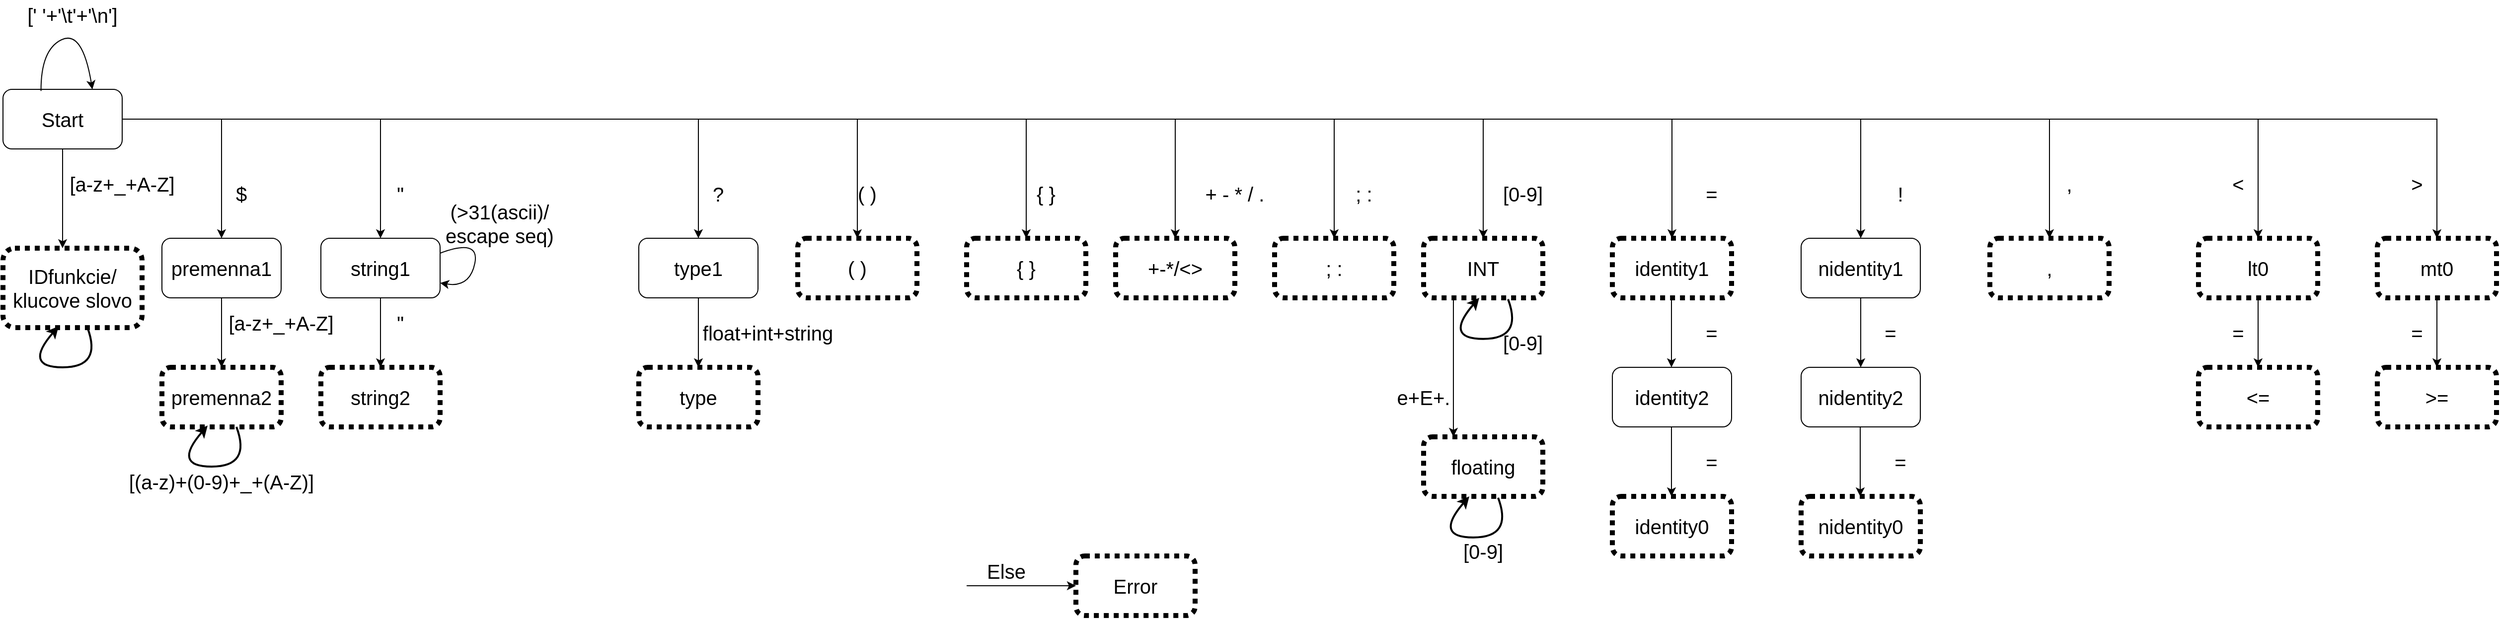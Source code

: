 <mxfile version="20.5.3" type="device"><diagram id="X971HgEmi0tyOYNt7ffj" name="Page-1"><mxGraphModel dx="2031" dy="1114" grid="1" gridSize="10" guides="1" tooltips="1" connect="1" arrows="1" fold="1" page="1" pageScale="1" pageWidth="2700" pageHeight="900" math="0" shadow="0"><root><mxCell id="0"/><mxCell id="1" parent="0"/><mxCell id="o20e-HNHrHSyiWgQdIMh-4" style="edgeStyle=orthogonalEdgeStyle;rounded=0;orthogonalLoop=1;jettySize=auto;html=1;exitX=0.5;exitY=1;exitDx=0;exitDy=0;entryX=0.5;entryY=0;entryDx=0;entryDy=0;fontSize=20;" parent="1" source="UVT_qgRuw39aEJzPOKHG-2" edge="1"><mxGeometry relative="1" as="geometry"><mxPoint x="130" y="380" as="targetPoint"/></mxGeometry></mxCell><mxCell id="o20e-HNHrHSyiWgQdIMh-11" style="edgeStyle=orthogonalEdgeStyle;rounded=0;orthogonalLoop=1;jettySize=auto;html=1;exitX=1;exitY=0.5;exitDx=0;exitDy=0;entryX=0.5;entryY=0;entryDx=0;entryDy=0;fontSize=20;" parent="1" source="UVT_qgRuw39aEJzPOKHG-2" target="o20e-HNHrHSyiWgQdIMh-7" edge="1"><mxGeometry relative="1" as="geometry"/></mxCell><mxCell id="o20e-HNHrHSyiWgQdIMh-22" style="edgeStyle=orthogonalEdgeStyle;rounded=0;orthogonalLoop=1;jettySize=auto;html=1;exitX=1;exitY=0.5;exitDx=0;exitDy=0;entryX=0.5;entryY=0;entryDx=0;entryDy=0;fontSize=20;" parent="1" source="UVT_qgRuw39aEJzPOKHG-2" target="o20e-HNHrHSyiWgQdIMh-16" edge="1"><mxGeometry relative="1" as="geometry"/></mxCell><mxCell id="6ccI-WYBIURdCN76nXHD-2" style="edgeStyle=orthogonalEdgeStyle;rounded=0;orthogonalLoop=1;jettySize=auto;html=1;exitX=1;exitY=0.5;exitDx=0;exitDy=0;entryX=0.5;entryY=0;entryDx=0;entryDy=0;" parent="1" source="UVT_qgRuw39aEJzPOKHG-2" target="6ccI-WYBIURdCN76nXHD-1" edge="1"><mxGeometry relative="1" as="geometry"/></mxCell><mxCell id="6ccI-WYBIURdCN76nXHD-4" style="edgeStyle=orthogonalEdgeStyle;rounded=0;orthogonalLoop=1;jettySize=auto;html=1;exitX=1;exitY=0.5;exitDx=0;exitDy=0;entryX=0.5;entryY=0;entryDx=0;entryDy=0;fontSize=20;" parent="1" source="UVT_qgRuw39aEJzPOKHG-2" target="6ccI-WYBIURdCN76nXHD-3" edge="1"><mxGeometry relative="1" as="geometry"/></mxCell><mxCell id="6ccI-WYBIURdCN76nXHD-6" style="edgeStyle=orthogonalEdgeStyle;rounded=0;orthogonalLoop=1;jettySize=auto;html=1;exitX=1;exitY=0.5;exitDx=0;exitDy=0;entryX=0.5;entryY=0;entryDx=0;entryDy=0;fontSize=20;" parent="1" source="UVT_qgRuw39aEJzPOKHG-2" target="6ccI-WYBIURdCN76nXHD-5" edge="1"><mxGeometry relative="1" as="geometry"/></mxCell><mxCell id="6ccI-WYBIURdCN76nXHD-7" style="edgeStyle=orthogonalEdgeStyle;rounded=0;orthogonalLoop=1;jettySize=auto;html=1;exitX=1;exitY=0.5;exitDx=0;exitDy=0;fontSize=20;entryX=0.5;entryY=0;entryDx=0;entryDy=0;" parent="1" source="UVT_qgRuw39aEJzPOKHG-2" target="6ccI-WYBIURdCN76nXHD-8" edge="1"><mxGeometry relative="1" as="geometry"><mxPoint x="1100" y="370" as="targetPoint"/></mxGeometry></mxCell><mxCell id="6ccI-WYBIURdCN76nXHD-11" style="edgeStyle=orthogonalEdgeStyle;rounded=0;orthogonalLoop=1;jettySize=auto;html=1;exitX=1;exitY=0.5;exitDx=0;exitDy=0;entryX=0.5;entryY=0;entryDx=0;entryDy=0;fontSize=20;" parent="1" source="UVT_qgRuw39aEJzPOKHG-2" target="6ccI-WYBIURdCN76nXHD-9" edge="1"><mxGeometry relative="1" as="geometry"/></mxCell><mxCell id="UVT_qgRuw39aEJzPOKHG-2" value="&lt;font style=&quot;font-size: 20px;&quot;&gt;Start&lt;/font&gt;" style="rounded=1;whiteSpace=wrap;html=1;" parent="1" vertex="1"><mxGeometry x="70" y="220" width="120" height="60" as="geometry"/></mxCell><mxCell id="o20e-HNHrHSyiWgQdIMh-12" style="edgeStyle=orthogonalEdgeStyle;rounded=0;orthogonalLoop=1;jettySize=auto;html=1;exitX=0.5;exitY=1;exitDx=0;exitDy=0;entryX=0.5;entryY=0;entryDx=0;entryDy=0;fontSize=20;" parent="1" source="o20e-HNHrHSyiWgQdIMh-7" edge="1"><mxGeometry relative="1" as="geometry"><mxPoint x="290" y="500.0" as="targetPoint"/></mxGeometry></mxCell><mxCell id="o20e-HNHrHSyiWgQdIMh-7" value="premenna1" style="rounded=1;whiteSpace=wrap;html=1;strokeWidth=1;fontSize=20;" parent="1" vertex="1"><mxGeometry x="230" y="370" width="120" height="60" as="geometry"/></mxCell><mxCell id="o20e-HNHrHSyiWgQdIMh-10" value="&lt;div&gt;premenna2&lt;/div&gt;" style="rounded=1;whiteSpace=wrap;html=1;strokeWidth=5;fontSize=20;dashed=1;dashPattern=1 1;" parent="1" vertex="1"><mxGeometry x="230" y="500" width="120" height="60" as="geometry"/></mxCell><mxCell id="o20e-HNHrHSyiWgQdIMh-15" value="string2" style="rounded=1;whiteSpace=wrap;html=1;dashed=1;dashPattern=1 1;strokeWidth=5;fontSize=20;" parent="1" vertex="1"><mxGeometry x="390" y="500" width="120" height="60" as="geometry"/></mxCell><mxCell id="o20e-HNHrHSyiWgQdIMh-18" style="edgeStyle=orthogonalEdgeStyle;rounded=0;orthogonalLoop=1;jettySize=auto;html=1;exitX=0.5;exitY=1;exitDx=0;exitDy=0;entryX=0.5;entryY=0;entryDx=0;entryDy=0;fontSize=20;" parent="1" source="o20e-HNHrHSyiWgQdIMh-16" edge="1"><mxGeometry relative="1" as="geometry"><mxPoint x="450" y="500" as="targetPoint"/></mxGeometry></mxCell><mxCell id="o20e-HNHrHSyiWgQdIMh-16" value="string1" style="rounded=1;whiteSpace=wrap;html=1;strokeWidth=1;fontSize=20;" parent="1" vertex="1"><mxGeometry x="390" y="370" width="120" height="60" as="geometry"/></mxCell><mxCell id="6ccI-WYBIURdCN76nXHD-1" value="&lt;font style=&quot;font-size: 20px;&quot;&gt;( )&lt;/font&gt;" style="rounded=1;whiteSpace=wrap;html=1;strokeWidth=5;dashed=1;dashPattern=1 1;" parent="1" vertex="1"><mxGeometry x="870" y="370" width="120" height="60" as="geometry"/></mxCell><mxCell id="6ccI-WYBIURdCN76nXHD-3" value="&lt;font style=&quot;font-size: 20px;&quot;&gt;{ }&lt;/font&gt;" style="rounded=1;whiteSpace=wrap;html=1;strokeWidth=5;dashed=1;dashPattern=1 1;" parent="1" vertex="1"><mxGeometry x="1040" y="370" width="120" height="60" as="geometry"/></mxCell><mxCell id="6ccI-WYBIURdCN76nXHD-5" value="+-*/&amp;lt;&amp;gt;" style="rounded=1;whiteSpace=wrap;html=1;dashed=1;dashPattern=1 1;strokeWidth=5;fontSize=20;" parent="1" vertex="1"><mxGeometry x="1190" y="370" width="120" height="60" as="geometry"/></mxCell><mxCell id="6ccI-WYBIURdCN76nXHD-8" value="; :" style="rounded=1;whiteSpace=wrap;html=1;dashed=1;dashPattern=1 1;strokeWidth=5;fontSize=20;" parent="1" vertex="1"><mxGeometry x="1350" y="370" width="120" height="60" as="geometry"/></mxCell><mxCell id="6ccI-WYBIURdCN76nXHD-12" style="edgeStyle=orthogonalEdgeStyle;rounded=0;orthogonalLoop=1;jettySize=auto;html=1;exitX=0.5;exitY=1;exitDx=0;exitDy=0;entryX=0.5;entryY=0;entryDx=0;entryDy=0;fontSize=20;" parent="1" source="6ccI-WYBIURdCN76nXHD-9" target="6ccI-WYBIURdCN76nXHD-10" edge="1"><mxGeometry relative="1" as="geometry"/></mxCell><mxCell id="6ccI-WYBIURdCN76nXHD-9" value="type1" style="rounded=1;whiteSpace=wrap;html=1;strokeWidth=1;fontSize=20;" parent="1" vertex="1"><mxGeometry x="710" y="370" width="120" height="60" as="geometry"/></mxCell><mxCell id="6ccI-WYBIURdCN76nXHD-10" value="type" style="rounded=1;whiteSpace=wrap;html=1;strokeWidth=5;fontSize=20;dashed=1;dashPattern=1 1;" parent="1" vertex="1"><mxGeometry x="710" y="500" width="120" height="60" as="geometry"/></mxCell><mxCell id="6ccI-WYBIURdCN76nXHD-13" value="" style="endArrow=classic;html=1;rounded=0;fontSize=20;entryX=0;entryY=0.5;entryDx=0;entryDy=0;" parent="1" target="6ccI-WYBIURdCN76nXHD-14" edge="1"><mxGeometry width="50" height="50" relative="1" as="geometry"><mxPoint x="1040" y="720" as="sourcePoint"/><mxPoint x="1110" y="720" as="targetPoint"/></mxGeometry></mxCell><mxCell id="6ccI-WYBIURdCN76nXHD-14" value="Error" style="rounded=1;whiteSpace=wrap;html=1;dashed=1;dashPattern=1 1;strokeWidth=5;fontSize=20;" parent="1" vertex="1"><mxGeometry x="1150" y="690" width="120" height="60" as="geometry"/></mxCell><mxCell id="6ccI-WYBIURdCN76nXHD-15" value="Else" style="text;html=1;strokeColor=none;fillColor=none;align=center;verticalAlign=middle;whiteSpace=wrap;rounded=0;dashed=1;dashPattern=1 1;strokeWidth=5;fontSize=20;" parent="1" vertex="1"><mxGeometry x="1050" y="690" width="60" height="30" as="geometry"/></mxCell><mxCell id="y2tMM0bqhUSMANe_YBP5-1" value="" style="endArrow=classic;html=1;rounded=0;" parent="1" edge="1"><mxGeometry width="50" height="50" relative="1" as="geometry"><mxPoint x="1410" y="250" as="sourcePoint"/><mxPoint x="1560" y="370" as="targetPoint"/><Array as="points"><mxPoint x="1560" y="250"/></Array></mxGeometry></mxCell><mxCell id="y2tMM0bqhUSMANe_YBP5-2" value="INT" style="rounded=1;whiteSpace=wrap;html=1;dashed=1;dashPattern=1 1;strokeWidth=5;fontSize=20;" parent="1" vertex="1"><mxGeometry x="1500" y="370" width="120" height="60" as="geometry"/></mxCell><mxCell id="y2tMM0bqhUSMANe_YBP5-7" value="identity0" style="rounded=1;whiteSpace=wrap;html=1;dashed=1;dashPattern=1 1;strokeWidth=5;fontSize=20;" parent="1" vertex="1"><mxGeometry x="1690" y="630" width="120" height="60" as="geometry"/></mxCell><mxCell id="y2tMM0bqhUSMANe_YBP5-11" value="" style="endArrow=classic;html=1;rounded=0;exitX=0.5;exitY=1;exitDx=0;exitDy=0;" parent="1" edge="1"><mxGeometry width="50" height="50" relative="1" as="geometry"><mxPoint x="1749.5" y="430" as="sourcePoint"/><mxPoint x="1749.5" y="500" as="targetPoint"/></mxGeometry></mxCell><mxCell id="y2tMM0bqhUSMANe_YBP5-12" value="" style="endArrow=classic;html=1;rounded=0;" parent="1" edge="1"><mxGeometry width="50" height="50" relative="1" as="geometry"><mxPoint x="1600" y="250" as="sourcePoint"/><mxPoint x="1750" y="370" as="targetPoint"/><Array as="points"><mxPoint x="1750" y="250"/></Array></mxGeometry></mxCell><mxCell id="y2tMM0bqhUSMANe_YBP5-13" value="identity2" style="rounded=1;whiteSpace=wrap;html=1;strokeWidth=1;fontSize=20;" parent="1" vertex="1"><mxGeometry x="1690" y="500" width="120" height="60" as="geometry"/></mxCell><mxCell id="y2tMM0bqhUSMANe_YBP5-14" value="" style="endArrow=classic;html=1;rounded=0;exitX=0.5;exitY=1;exitDx=0;exitDy=0;" parent="1" edge="1"><mxGeometry width="50" height="50" relative="1" as="geometry"><mxPoint x="1749.5" y="560" as="sourcePoint"/><mxPoint x="1749.5" y="630" as="targetPoint"/></mxGeometry></mxCell><mxCell id="y2tMM0bqhUSMANe_YBP5-17" value="identity1" style="rounded=1;whiteSpace=wrap;html=1;dashed=1;dashPattern=1 1;strokeWidth=5;fontSize=20;" parent="1" vertex="1"><mxGeometry x="1690" y="370" width="120" height="60" as="geometry"/></mxCell><mxCell id="y2tMM0bqhUSMANe_YBP5-19" value="" style="endArrow=none;html=1;rounded=0;" parent="1" edge="1"><mxGeometry width="50" height="50" relative="1" as="geometry"><mxPoint x="1560" y="250" as="sourcePoint"/><mxPoint x="1600" y="250" as="targetPoint"/></mxGeometry></mxCell><mxCell id="y2tMM0bqhUSMANe_YBP5-21" value="" style="endArrow=classic;html=1;rounded=0;" parent="1" edge="1"><mxGeometry width="50" height="50" relative="1" as="geometry"><mxPoint x="1750" y="250" as="sourcePoint"/><mxPoint x="1940" y="370" as="targetPoint"/><Array as="points"><mxPoint x="1940" y="250"/></Array></mxGeometry></mxCell><mxCell id="y2tMM0bqhUSMANe_YBP5-23" value="nidentity1" style="rounded=1;whiteSpace=wrap;html=1;strokeWidth=1;fontSize=20;" parent="1" vertex="1"><mxGeometry x="1880" y="370" width="120" height="60" as="geometry"/></mxCell><mxCell id="y2tMM0bqhUSMANe_YBP5-24" value="nidentity0" style="rounded=1;whiteSpace=wrap;html=1;dashed=1;dashPattern=1 1;strokeWidth=5;fontSize=20;" parent="1" vertex="1"><mxGeometry x="1880" y="630" width="120" height="60" as="geometry"/></mxCell><mxCell id="y2tMM0bqhUSMANe_YBP5-25" value="nidentity2" style="rounded=1;whiteSpace=wrap;html=1;strokeWidth=1;fontSize=20;" parent="1" vertex="1"><mxGeometry x="1880" y="500" width="120" height="60" as="geometry"/></mxCell><mxCell id="y2tMM0bqhUSMANe_YBP5-26" value="" style="endArrow=classic;html=1;rounded=0;exitX=0.5;exitY=1;exitDx=0;exitDy=0;" parent="1" edge="1"><mxGeometry width="50" height="50" relative="1" as="geometry"><mxPoint x="1939.5" y="560" as="sourcePoint"/><mxPoint x="1939.5" y="630" as="targetPoint"/></mxGeometry></mxCell><mxCell id="y2tMM0bqhUSMANe_YBP5-29" value="" style="endArrow=classic;html=1;rounded=0;exitX=0.5;exitY=1;exitDx=0;exitDy=0;entryX=0.5;entryY=0;entryDx=0;entryDy=0;" parent="1" source="y2tMM0bqhUSMANe_YBP5-23" target="y2tMM0bqhUSMANe_YBP5-25" edge="1"><mxGeometry width="50" height="50" relative="1" as="geometry"><mxPoint x="2020" y="500" as="sourcePoint"/><mxPoint x="2070" y="450" as="targetPoint"/></mxGeometry></mxCell><mxCell id="y2tMM0bqhUSMANe_YBP5-30" value="&lt;font style=&quot;font-size: 20px;&quot;&gt;[a-z+_+A-Z]&lt;/font&gt;" style="text;html=1;strokeColor=none;fillColor=none;align=center;verticalAlign=middle;whiteSpace=wrap;rounded=0;fontSize=16;" parent="1" vertex="1"><mxGeometry x="120" y="300" width="140" height="30" as="geometry"/></mxCell><mxCell id="y2tMM0bqhUSMANe_YBP5-32" value="&lt;div&gt;IDfunkcie/&lt;/div&gt;&lt;div&gt;klucove slovo&lt;br&gt;&lt;/div&gt;" style="rounded=1;whiteSpace=wrap;html=1;strokeWidth=5;fontSize=20;dashed=1;dashPattern=1 1;" parent="1" vertex="1"><mxGeometry x="70" y="380" width="140" height="80" as="geometry"/></mxCell><mxCell id="y2tMM0bqhUSMANe_YBP5-34" value="" style="curved=1;endArrow=classic;html=1;rounded=0;fontSize=20;entryX=0.4;entryY=0.983;entryDx=0;entryDy=0;entryPerimeter=0;strokeWidth=2;" parent="1" source="y2tMM0bqhUSMANe_YBP5-32" target="y2tMM0bqhUSMANe_YBP5-32" edge="1"><mxGeometry width="50" height="50" relative="1" as="geometry"><mxPoint x="70" y="600" as="sourcePoint"/><mxPoint x="120" y="550" as="targetPoint"/><Array as="points"><mxPoint x="170" y="500"/><mxPoint x="90" y="500"/></Array></mxGeometry></mxCell><mxCell id="y2tMM0bqhUSMANe_YBP5-35" value="&lt;font style=&quot;font-size: 20px;&quot;&gt;[(a-z)+(0-9)+_+(A-Z)]&lt;/font&gt;" style="text;html=1;strokeColor=none;fillColor=none;align=center;verticalAlign=middle;whiteSpace=wrap;rounded=0;fontSize=16;" parent="1" vertex="1"><mxGeometry x="190" y="600" width="200" height="30" as="geometry"/></mxCell><mxCell id="y2tMM0bqhUSMANe_YBP5-36" value="$" style="text;html=1;strokeColor=none;fillColor=none;align=center;verticalAlign=middle;whiteSpace=wrap;rounded=0;fontSize=20;" parent="1" vertex="1"><mxGeometry x="280" y="310" width="60" height="30" as="geometry"/></mxCell><mxCell id="y2tMM0bqhUSMANe_YBP5-39" value="&quot;" style="text;html=1;strokeColor=none;fillColor=none;align=center;verticalAlign=middle;whiteSpace=wrap;rounded=0;fontSize=20;" parent="1" vertex="1"><mxGeometry x="440" y="310" width="60" height="30" as="geometry"/></mxCell><mxCell id="y2tMM0bqhUSMANe_YBP5-40" value="(&amp;gt;31(ascii)/&lt;br&gt;escape seq)" style="text;html=1;strokeColor=none;fillColor=none;align=center;verticalAlign=middle;whiteSpace=wrap;rounded=0;fontSize=20;" parent="1" vertex="1"><mxGeometry x="500" y="340" width="140" height="30" as="geometry"/></mxCell><mxCell id="y2tMM0bqhUSMANe_YBP5-41" value="&quot;" style="text;html=1;strokeColor=none;fillColor=none;align=center;verticalAlign=middle;whiteSpace=wrap;rounded=0;fontSize=20;" parent="1" vertex="1"><mxGeometry x="440" y="440" width="60" height="30" as="geometry"/></mxCell><mxCell id="y2tMM0bqhUSMANe_YBP5-43" value="float+int+string" style="text;html=1;strokeColor=none;fillColor=none;align=center;verticalAlign=middle;whiteSpace=wrap;rounded=0;fontSize=20;" parent="1" vertex="1"><mxGeometry x="810" y="450" width="60" height="30" as="geometry"/></mxCell><mxCell id="y2tMM0bqhUSMANe_YBP5-45" value="?" style="text;html=1;strokeColor=none;fillColor=none;align=center;verticalAlign=middle;whiteSpace=wrap;rounded=0;fontSize=20;" parent="1" vertex="1"><mxGeometry x="760" y="310" width="60" height="30" as="geometry"/></mxCell><mxCell id="y2tMM0bqhUSMANe_YBP5-46" value="( )" style="text;html=1;strokeColor=none;fillColor=none;align=center;verticalAlign=middle;whiteSpace=wrap;rounded=0;fontSize=20;" parent="1" vertex="1"><mxGeometry x="910" y="310" width="60" height="30" as="geometry"/></mxCell><mxCell id="y2tMM0bqhUSMANe_YBP5-47" value="{ }" style="text;html=1;strokeColor=none;fillColor=none;align=center;verticalAlign=middle;whiteSpace=wrap;rounded=0;fontSize=20;" parent="1" vertex="1"><mxGeometry x="1090" y="310" width="60" height="30" as="geometry"/></mxCell><mxCell id="y2tMM0bqhUSMANe_YBP5-48" value="+ - * / ." style="text;html=1;strokeColor=none;fillColor=none;align=center;verticalAlign=middle;whiteSpace=wrap;rounded=0;fontSize=20;" parent="1" vertex="1"><mxGeometry x="1260" y="310" width="100" height="30" as="geometry"/></mxCell><mxCell id="y2tMM0bqhUSMANe_YBP5-49" value="; :" style="text;html=1;strokeColor=none;fillColor=none;align=center;verticalAlign=middle;whiteSpace=wrap;rounded=0;fontSize=20;" parent="1" vertex="1"><mxGeometry x="1410" y="310" width="60" height="30" as="geometry"/></mxCell><mxCell id="y2tMM0bqhUSMANe_YBP5-50" value="[0-9]" style="text;html=1;strokeColor=none;fillColor=none;align=center;verticalAlign=middle;whiteSpace=wrap;rounded=0;fontSize=20;" parent="1" vertex="1"><mxGeometry x="1570" y="310" width="60" height="30" as="geometry"/></mxCell><mxCell id="y2tMM0bqhUSMANe_YBP5-51" value="=" style="text;html=1;strokeColor=none;fillColor=none;align=center;verticalAlign=middle;whiteSpace=wrap;rounded=0;fontSize=20;" parent="1" vertex="1"><mxGeometry x="1760" y="310" width="60" height="30" as="geometry"/></mxCell><mxCell id="y2tMM0bqhUSMANe_YBP5-52" value="=" style="text;html=1;strokeColor=none;fillColor=none;align=center;verticalAlign=middle;whiteSpace=wrap;rounded=0;fontSize=20;" parent="1" vertex="1"><mxGeometry x="1760" y="450" width="60" height="30" as="geometry"/></mxCell><mxCell id="y2tMM0bqhUSMANe_YBP5-53" value="=" style="text;html=1;strokeColor=none;fillColor=none;align=center;verticalAlign=middle;whiteSpace=wrap;rounded=0;fontSize=20;" parent="1" vertex="1"><mxGeometry x="1760" y="580" width="60" height="30" as="geometry"/></mxCell><mxCell id="y2tMM0bqhUSMANe_YBP5-54" value="=" style="text;html=1;strokeColor=none;fillColor=none;align=center;verticalAlign=middle;whiteSpace=wrap;rounded=0;fontSize=20;" parent="1" vertex="1"><mxGeometry x="1950" y="580" width="60" height="30" as="geometry"/></mxCell><mxCell id="y2tMM0bqhUSMANe_YBP5-55" value="=" style="text;html=1;strokeColor=none;fillColor=none;align=center;verticalAlign=middle;whiteSpace=wrap;rounded=0;fontSize=20;" parent="1" vertex="1"><mxGeometry x="1940" y="450" width="60" height="30" as="geometry"/></mxCell><mxCell id="y2tMM0bqhUSMANe_YBP5-56" value="!" style="text;html=1;strokeColor=none;fillColor=none;align=center;verticalAlign=middle;whiteSpace=wrap;rounded=0;fontSize=20;" parent="1" vertex="1"><mxGeometry x="1950" y="310" width="60" height="30" as="geometry"/></mxCell><mxCell id="41em5U1fNsfB7ZwxYn2O-1" value="&lt;font style=&quot;font-size: 20px;&quot;&gt;[a-z+_+A-Z]&lt;/font&gt;" style="text;html=1;strokeColor=none;fillColor=none;align=center;verticalAlign=middle;whiteSpace=wrap;rounded=0;fontSize=16;" parent="1" vertex="1"><mxGeometry x="280" y="440" width="140" height="30" as="geometry"/></mxCell><mxCell id="41em5U1fNsfB7ZwxYn2O-3" value="" style="curved=1;endArrow=classic;html=1;rounded=0;fontSize=20;entryX=0.4;entryY=0.983;entryDx=0;entryDy=0;entryPerimeter=0;strokeWidth=2;" parent="1" edge="1"><mxGeometry width="50" height="50" relative="1" as="geometry"><mxPoint x="305" y="560.0" as="sourcePoint"/><mxPoint x="276.0" y="558.64" as="targetPoint"/><Array as="points"><mxPoint x="320" y="600"/><mxPoint x="240" y="600"/></Array></mxGeometry></mxCell><mxCell id="41em5U1fNsfB7ZwxYn2O-4" value="[0-9]" style="text;html=1;strokeColor=none;fillColor=none;align=center;verticalAlign=middle;whiteSpace=wrap;rounded=0;fontSize=20;" parent="1" vertex="1"><mxGeometry x="1570" y="460" width="60" height="30" as="geometry"/></mxCell><mxCell id="41em5U1fNsfB7ZwxYn2O-5" value="" style="curved=1;endArrow=classic;html=1;rounded=0;fontSize=20;entryX=0.4;entryY=0.983;entryDx=0;entryDy=0;entryPerimeter=0;strokeWidth=2;" parent="1" edge="1"><mxGeometry width="50" height="50" relative="1" as="geometry"><mxPoint x="1585" y="431.36" as="sourcePoint"/><mxPoint x="1556.0" y="430.0" as="targetPoint"/><Array as="points"><mxPoint x="1600" y="471.36"/><mxPoint x="1520" y="471.36"/></Array></mxGeometry></mxCell><mxCell id="41em5U1fNsfB7ZwxYn2O-7" value="" style="curved=1;endArrow=classic;html=1;rounded=0;exitX=1;exitY=0.25;exitDx=0;exitDy=0;entryX=1;entryY=0.75;entryDx=0;entryDy=0;" parent="1" source="o20e-HNHrHSyiWgQdIMh-16" target="o20e-HNHrHSyiWgQdIMh-16" edge="1"><mxGeometry width="50" height="50" relative="1" as="geometry"><mxPoint x="560" y="520" as="sourcePoint"/><mxPoint x="610" y="470" as="targetPoint"/><Array as="points"><mxPoint x="550" y="370"/><mxPoint x="540" y="420"/></Array></mxGeometry></mxCell><mxCell id="41em5U1fNsfB7ZwxYn2O-9" value="" style="endArrow=classic;html=1;rounded=0;" parent="1" edge="1"><mxGeometry width="50" height="50" relative="1" as="geometry"><mxPoint x="1940" y="250" as="sourcePoint"/><mxPoint x="2130" y="370" as="targetPoint"/><Array as="points"><mxPoint x="2130" y="250"/></Array></mxGeometry></mxCell><mxCell id="41em5U1fNsfB7ZwxYn2O-11" value="," style="text;html=1;strokeColor=none;fillColor=none;align=center;verticalAlign=middle;whiteSpace=wrap;rounded=0;fontSize=20;" parent="1" vertex="1"><mxGeometry x="2120" y="300" width="60" height="30" as="geometry"/></mxCell><mxCell id="41em5U1fNsfB7ZwxYn2O-12" value="," style="rounded=1;whiteSpace=wrap;html=1;dashed=1;dashPattern=1 1;strokeWidth=5;fontSize=20;" parent="1" vertex="1"><mxGeometry x="2070" y="370" width="120" height="60" as="geometry"/></mxCell><mxCell id="41em5U1fNsfB7ZwxYn2O-13" value="" style="curved=1;endArrow=classic;html=1;rounded=0;exitX=0.319;exitY=0.028;exitDx=0;exitDy=0;exitPerimeter=0;entryX=0.75;entryY=0;entryDx=0;entryDy=0;" parent="1" source="UVT_qgRuw39aEJzPOKHG-2" target="UVT_qgRuw39aEJzPOKHG-2" edge="1"><mxGeometry width="50" height="50" relative="1" as="geometry"><mxPoint x="120" y="170" as="sourcePoint"/><mxPoint x="170" y="120" as="targetPoint"/><Array as="points"><mxPoint x="108" y="180"/><mxPoint x="150" y="160"/></Array></mxGeometry></mxCell><mxCell id="41em5U1fNsfB7ZwxYn2O-15" value="&lt;font style=&quot;font-size: 20px;&quot;&gt;[' '+'\t'+'\n']&lt;/font&gt;" style="text;html=1;strokeColor=none;fillColor=none;align=center;verticalAlign=middle;whiteSpace=wrap;rounded=0;fontSize=16;" parent="1" vertex="1"><mxGeometry x="70" y="130" width="140" height="30" as="geometry"/></mxCell><mxCell id="kt31g5zC2lIufw8jIoLx-2" value="" style="endArrow=classic;html=1;rounded=0;exitX=0.25;exitY=1;exitDx=0;exitDy=0;" edge="1" parent="1" source="y2tMM0bqhUSMANe_YBP5-2"><mxGeometry width="50" height="50" relative="1" as="geometry"><mxPoint x="1470" y="640" as="sourcePoint"/><mxPoint x="1530" y="570" as="targetPoint"/></mxGeometry></mxCell><mxCell id="kt31g5zC2lIufw8jIoLx-3" value="e+E+." style="text;html=1;strokeColor=none;fillColor=none;align=center;verticalAlign=middle;whiteSpace=wrap;rounded=0;fontSize=20;" vertex="1" parent="1"><mxGeometry x="1460" y="515" width="80" height="30" as="geometry"/></mxCell><mxCell id="kt31g5zC2lIufw8jIoLx-4" value="floating" style="rounded=1;whiteSpace=wrap;html=1;dashed=1;dashPattern=1 1;strokeWidth=5;fontSize=20;" vertex="1" parent="1"><mxGeometry x="1500" y="570" width="120" height="60" as="geometry"/></mxCell><mxCell id="kt31g5zC2lIufw8jIoLx-5" value="[0-9]" style="text;html=1;strokeColor=none;fillColor=none;align=center;verticalAlign=middle;whiteSpace=wrap;rounded=0;fontSize=20;" vertex="1" parent="1"><mxGeometry x="1530" y="670" width="60" height="30" as="geometry"/></mxCell><mxCell id="kt31g5zC2lIufw8jIoLx-6" value="" style="curved=1;endArrow=classic;html=1;rounded=0;fontSize=20;entryX=0.4;entryY=0.983;entryDx=0;entryDy=0;entryPerimeter=0;strokeWidth=2;" edge="1" parent="1"><mxGeometry width="50" height="50" relative="1" as="geometry"><mxPoint x="1575" y="631.36" as="sourcePoint"/><mxPoint x="1546" y="630" as="targetPoint"/><Array as="points"><mxPoint x="1590" y="671.36"/><mxPoint x="1510" y="671.36"/></Array></mxGeometry></mxCell><mxCell id="kt31g5zC2lIufw8jIoLx-12" value="&amp;lt;" style="text;html=1;strokeColor=none;fillColor=none;align=center;verticalAlign=middle;whiteSpace=wrap;rounded=0;fontSize=20;" vertex="1" parent="1"><mxGeometry x="2290" y="300" width="60" height="30" as="geometry"/></mxCell><mxCell id="kt31g5zC2lIufw8jIoLx-13" value="lt0" style="rounded=1;whiteSpace=wrap;html=1;dashed=1;dashPattern=1 1;strokeWidth=5;fontSize=20;" vertex="1" parent="1"><mxGeometry x="2280" y="370" width="120" height="60" as="geometry"/></mxCell><mxCell id="kt31g5zC2lIufw8jIoLx-14" value="&amp;lt;=" style="rounded=1;whiteSpace=wrap;html=1;dashed=1;dashPattern=1 1;strokeWidth=5;fontSize=20;" vertex="1" parent="1"><mxGeometry x="2280" y="500" width="120" height="60" as="geometry"/></mxCell><mxCell id="kt31g5zC2lIufw8jIoLx-15" value="" style="endArrow=classic;html=1;rounded=0;exitX=0.5;exitY=1;exitDx=0;exitDy=0;" edge="1" parent="1" source="kt31g5zC2lIufw8jIoLx-13"><mxGeometry width="50" height="50" relative="1" as="geometry"><mxPoint x="2310.5" y="500" as="sourcePoint"/><mxPoint x="2340" y="500" as="targetPoint"/></mxGeometry></mxCell><mxCell id="kt31g5zC2lIufw8jIoLx-17" value="=" style="text;html=1;strokeColor=none;fillColor=none;align=center;verticalAlign=middle;whiteSpace=wrap;rounded=0;fontSize=20;" vertex="1" parent="1"><mxGeometry x="2290" y="450" width="60" height="30" as="geometry"/></mxCell><mxCell id="kt31g5zC2lIufw8jIoLx-18" value="" style="endArrow=classic;html=1;rounded=0;" edge="1" parent="1"><mxGeometry width="50" height="50" relative="1" as="geometry"><mxPoint x="2330" y="250" as="sourcePoint"/><mxPoint x="2520" y="370" as="targetPoint"/><Array as="points"><mxPoint x="2520" y="250"/></Array></mxGeometry></mxCell><mxCell id="kt31g5zC2lIufw8jIoLx-19" value="&amp;gt;" style="text;html=1;strokeColor=none;fillColor=none;align=center;verticalAlign=middle;whiteSpace=wrap;rounded=0;fontSize=20;" vertex="1" parent="1"><mxGeometry x="2470" y="300" width="60" height="30" as="geometry"/></mxCell><mxCell id="kt31g5zC2lIufw8jIoLx-20" value="mt0" style="rounded=1;whiteSpace=wrap;html=1;dashed=1;dashPattern=1 1;strokeWidth=5;fontSize=20;" vertex="1" parent="1"><mxGeometry x="2460" y="370" width="120" height="60" as="geometry"/></mxCell><mxCell id="kt31g5zC2lIufw8jIoLx-21" value="&amp;gt;=" style="rounded=1;whiteSpace=wrap;html=1;dashed=1;dashPattern=1 1;strokeWidth=5;fontSize=20;" vertex="1" parent="1"><mxGeometry x="2460" y="500" width="120" height="60" as="geometry"/></mxCell><mxCell id="kt31g5zC2lIufw8jIoLx-22" value="" style="endArrow=classic;html=1;rounded=0;exitX=0.5;exitY=1;exitDx=0;exitDy=0;" edge="1" parent="1" source="kt31g5zC2lIufw8jIoLx-20"><mxGeometry width="50" height="50" relative="1" as="geometry"><mxPoint x="2490.5" y="500" as="sourcePoint"/><mxPoint x="2520" y="500" as="targetPoint"/></mxGeometry></mxCell><mxCell id="kt31g5zC2lIufw8jIoLx-23" value="=" style="text;html=1;strokeColor=none;fillColor=none;align=center;verticalAlign=middle;whiteSpace=wrap;rounded=0;fontSize=20;" vertex="1" parent="1"><mxGeometry x="2470" y="450" width="60" height="30" as="geometry"/></mxCell><mxCell id="kt31g5zC2lIufw8jIoLx-24" value="" style="endArrow=none;html=1;rounded=0;fontSize=20;" edge="1" parent="1"><mxGeometry width="50" height="50" relative="1" as="geometry"><mxPoint x="2130" y="250" as="sourcePoint"/><mxPoint x="2330" y="250" as="targetPoint"/></mxGeometry></mxCell><mxCell id="kt31g5zC2lIufw8jIoLx-26" value="" style="endArrow=classic;html=1;rounded=0;fontSize=20;entryX=0.5;entryY=0;entryDx=0;entryDy=0;" edge="1" parent="1" target="kt31g5zC2lIufw8jIoLx-13"><mxGeometry width="50" height="50" relative="1" as="geometry"><mxPoint x="2340" y="250" as="sourcePoint"/><mxPoint x="2170" y="390" as="targetPoint"/></mxGeometry></mxCell></root></mxGraphModel></diagram></mxfile>